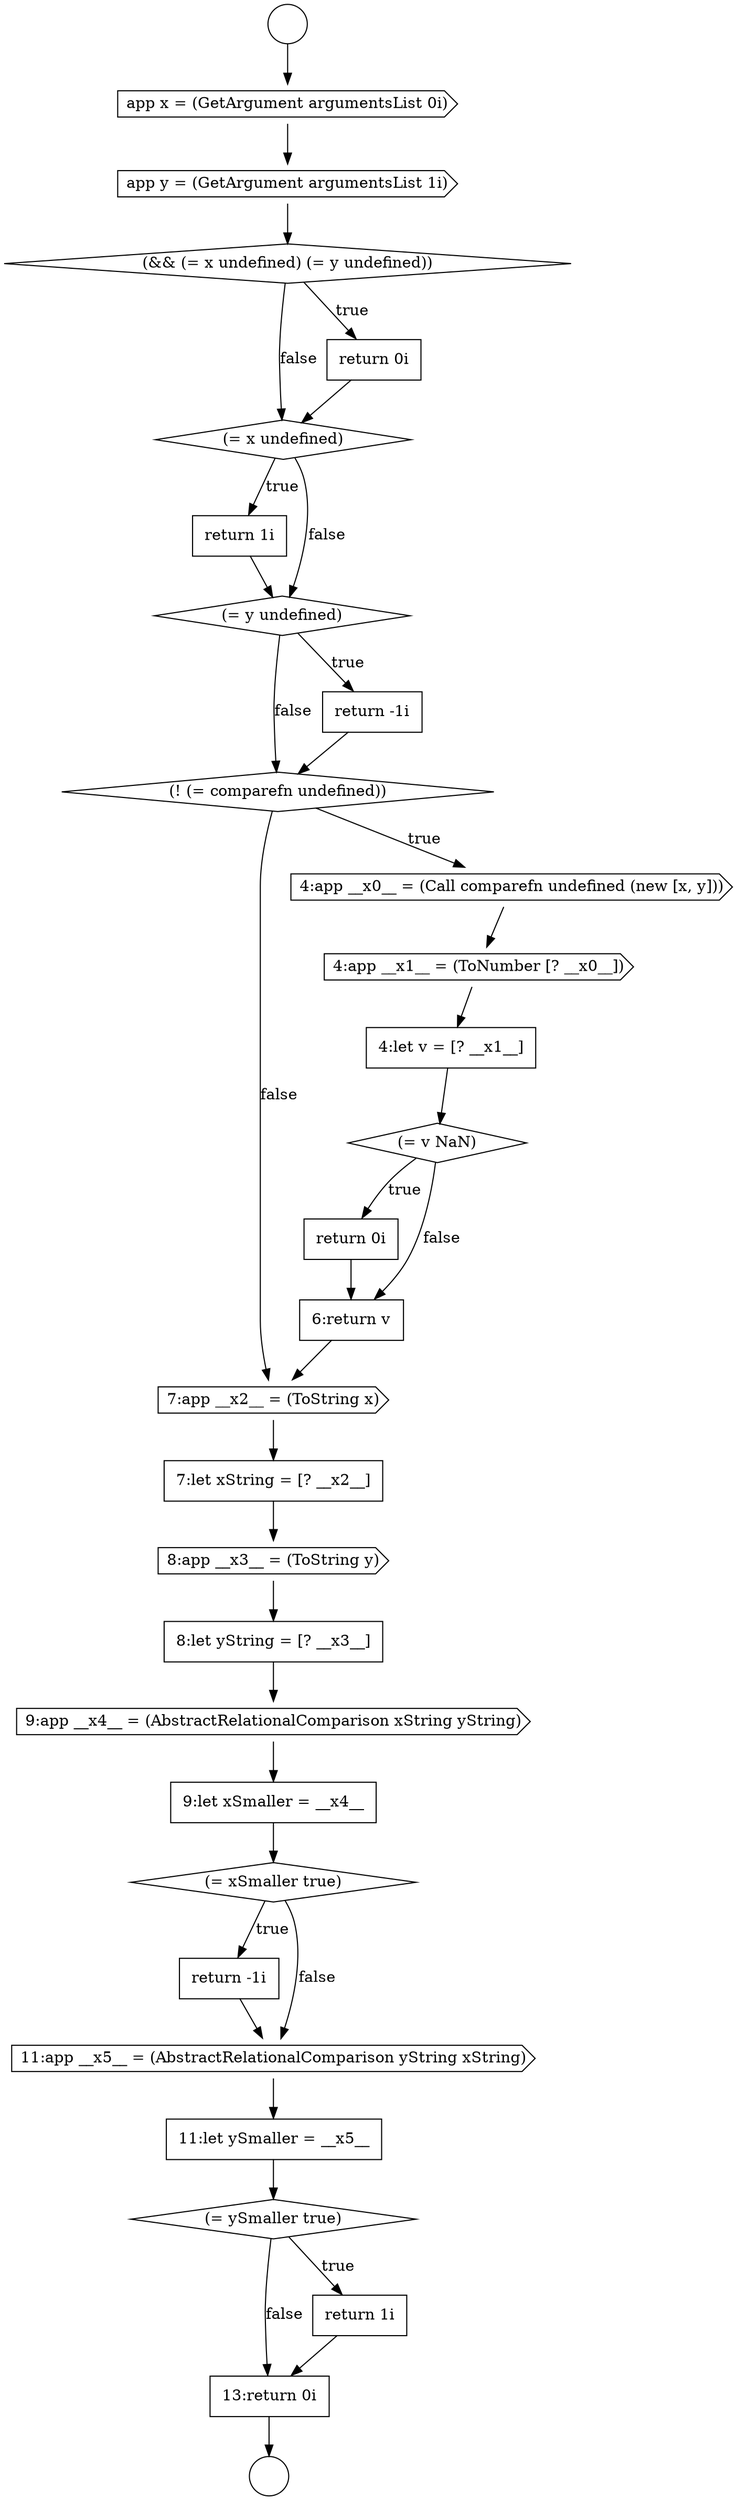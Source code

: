 digraph {
  node15242 [shape=none, margin=0, label=<<font color="black">
    <table border="0" cellborder="1" cellspacing="0" cellpadding="10">
      <tr><td align="left">9:let xSmaller = __x4__</td></tr>
    </table>
  </font>> color="black" fillcolor="white" style=filled]
  node15235 [shape=none, margin=0, label=<<font color="black">
    <table border="0" cellborder="1" cellspacing="0" cellpadding="10">
      <tr><td align="left">return 0i</td></tr>
    </table>
  </font>> color="black" fillcolor="white" style=filled]
  node15221 [shape=circle label=" " color="black" fillcolor="white" style=filled]
  node15249 [shape=none, margin=0, label=<<font color="black">
    <table border="0" cellborder="1" cellspacing="0" cellpadding="10">
      <tr><td align="left">13:return 0i</td></tr>
    </table>
  </font>> color="black" fillcolor="white" style=filled]
  node15226 [shape=diamond, label=<<font color="black">(= x undefined)</font>> color="black" fillcolor="white" style=filled]
  node15224 [shape=diamond, label=<<font color="black">(&amp;&amp; (= x undefined) (= y undefined))</font>> color="black" fillcolor="white" style=filled]
  node15244 [shape=none, margin=0, label=<<font color="black">
    <table border="0" cellborder="1" cellspacing="0" cellpadding="10">
      <tr><td align="left">return -1i</td></tr>
    </table>
  </font>> color="black" fillcolor="white" style=filled]
  node15237 [shape=cds, label=<<font color="black">7:app __x2__ = (ToString x)</font>> color="black" fillcolor="white" style=filled]
  node15227 [shape=none, margin=0, label=<<font color="black">
    <table border="0" cellborder="1" cellspacing="0" cellpadding="10">
      <tr><td align="left">return 1i</td></tr>
    </table>
  </font>> color="black" fillcolor="white" style=filled]
  node15233 [shape=none, margin=0, label=<<font color="black">
    <table border="0" cellborder="1" cellspacing="0" cellpadding="10">
      <tr><td align="left">4:let v = [? __x1__]</td></tr>
    </table>
  </font>> color="black" fillcolor="white" style=filled]
  node15220 [shape=circle label=" " color="black" fillcolor="white" style=filled]
  node15223 [shape=cds, label=<<font color="black">app y = (GetArgument argumentsList 1i)</font>> color="black" fillcolor="white" style=filled]
  node15228 [shape=diamond, label=<<font color="black">(= y undefined)</font>> color="black" fillcolor="white" style=filled]
  node15230 [shape=diamond, label=<<font color="black">(! (= comparefn undefined))</font>> color="black" fillcolor="white" style=filled]
  node15236 [shape=none, margin=0, label=<<font color="black">
    <table border="0" cellborder="1" cellspacing="0" cellpadding="10">
      <tr><td align="left">6:return v</td></tr>
    </table>
  </font>> color="black" fillcolor="white" style=filled]
  node15245 [shape=cds, label=<<font color="black">11:app __x5__ = (AbstractRelationalComparison yString xString)</font>> color="black" fillcolor="white" style=filled]
  node15222 [shape=cds, label=<<font color="black">app x = (GetArgument argumentsList 0i)</font>> color="black" fillcolor="white" style=filled]
  node15239 [shape=cds, label=<<font color="black">8:app __x3__ = (ToString y)</font>> color="black" fillcolor="white" style=filled]
  node15229 [shape=none, margin=0, label=<<font color="black">
    <table border="0" cellborder="1" cellspacing="0" cellpadding="10">
      <tr><td align="left">return -1i</td></tr>
    </table>
  </font>> color="black" fillcolor="white" style=filled]
  node15231 [shape=cds, label=<<font color="black">4:app __x0__ = (Call comparefn undefined (new [x, y]))</font>> color="black" fillcolor="white" style=filled]
  node15225 [shape=none, margin=0, label=<<font color="black">
    <table border="0" cellborder="1" cellspacing="0" cellpadding="10">
      <tr><td align="left">return 0i</td></tr>
    </table>
  </font>> color="black" fillcolor="white" style=filled]
  node15246 [shape=none, margin=0, label=<<font color="black">
    <table border="0" cellborder="1" cellspacing="0" cellpadding="10">
      <tr><td align="left">11:let ySmaller = __x5__</td></tr>
    </table>
  </font>> color="black" fillcolor="white" style=filled]
  node15243 [shape=diamond, label=<<font color="black">(= xSmaller true)</font>> color="black" fillcolor="white" style=filled]
  node15248 [shape=none, margin=0, label=<<font color="black">
    <table border="0" cellborder="1" cellspacing="0" cellpadding="10">
      <tr><td align="left">return 1i</td></tr>
    </table>
  </font>> color="black" fillcolor="white" style=filled]
  node15238 [shape=none, margin=0, label=<<font color="black">
    <table border="0" cellborder="1" cellspacing="0" cellpadding="10">
      <tr><td align="left">7:let xString = [? __x2__]</td></tr>
    </table>
  </font>> color="black" fillcolor="white" style=filled]
  node15247 [shape=diamond, label=<<font color="black">(= ySmaller true)</font>> color="black" fillcolor="white" style=filled]
  node15234 [shape=diamond, label=<<font color="black">(= v NaN)</font>> color="black" fillcolor="white" style=filled]
  node15232 [shape=cds, label=<<font color="black">4:app __x1__ = (ToNumber [? __x0__])</font>> color="black" fillcolor="white" style=filled]
  node15241 [shape=cds, label=<<font color="black">9:app __x4__ = (AbstractRelationalComparison xString yString)</font>> color="black" fillcolor="white" style=filled]
  node15240 [shape=none, margin=0, label=<<font color="black">
    <table border="0" cellborder="1" cellspacing="0" cellpadding="10">
      <tr><td align="left">8:let yString = [? __x3__]</td></tr>
    </table>
  </font>> color="black" fillcolor="white" style=filled]
  node15220 -> node15222 [ color="black"]
  node15237 -> node15238 [ color="black"]
  node15222 -> node15223 [ color="black"]
  node15225 -> node15226 [ color="black"]
  node15245 -> node15246 [ color="black"]
  node15246 -> node15247 [ color="black"]
  node15231 -> node15232 [ color="black"]
  node15233 -> node15234 [ color="black"]
  node15239 -> node15240 [ color="black"]
  node15240 -> node15241 [ color="black"]
  node15230 -> node15231 [label=<<font color="black">true</font>> color="black"]
  node15230 -> node15237 [label=<<font color="black">false</font>> color="black"]
  node15244 -> node15245 [ color="black"]
  node15242 -> node15243 [ color="black"]
  node15224 -> node15225 [label=<<font color="black">true</font>> color="black"]
  node15224 -> node15226 [label=<<font color="black">false</font>> color="black"]
  node15249 -> node15221 [ color="black"]
  node15228 -> node15229 [label=<<font color="black">true</font>> color="black"]
  node15228 -> node15230 [label=<<font color="black">false</font>> color="black"]
  node15234 -> node15235 [label=<<font color="black">true</font>> color="black"]
  node15234 -> node15236 [label=<<font color="black">false</font>> color="black"]
  node15241 -> node15242 [ color="black"]
  node15247 -> node15248 [label=<<font color="black">true</font>> color="black"]
  node15247 -> node15249 [label=<<font color="black">false</font>> color="black"]
  node15226 -> node15227 [label=<<font color="black">true</font>> color="black"]
  node15226 -> node15228 [label=<<font color="black">false</font>> color="black"]
  node15243 -> node15244 [label=<<font color="black">true</font>> color="black"]
  node15243 -> node15245 [label=<<font color="black">false</font>> color="black"]
  node15236 -> node15237 [ color="black"]
  node15238 -> node15239 [ color="black"]
  node15232 -> node15233 [ color="black"]
  node15223 -> node15224 [ color="black"]
  node15229 -> node15230 [ color="black"]
  node15235 -> node15236 [ color="black"]
  node15227 -> node15228 [ color="black"]
  node15248 -> node15249 [ color="black"]
}
